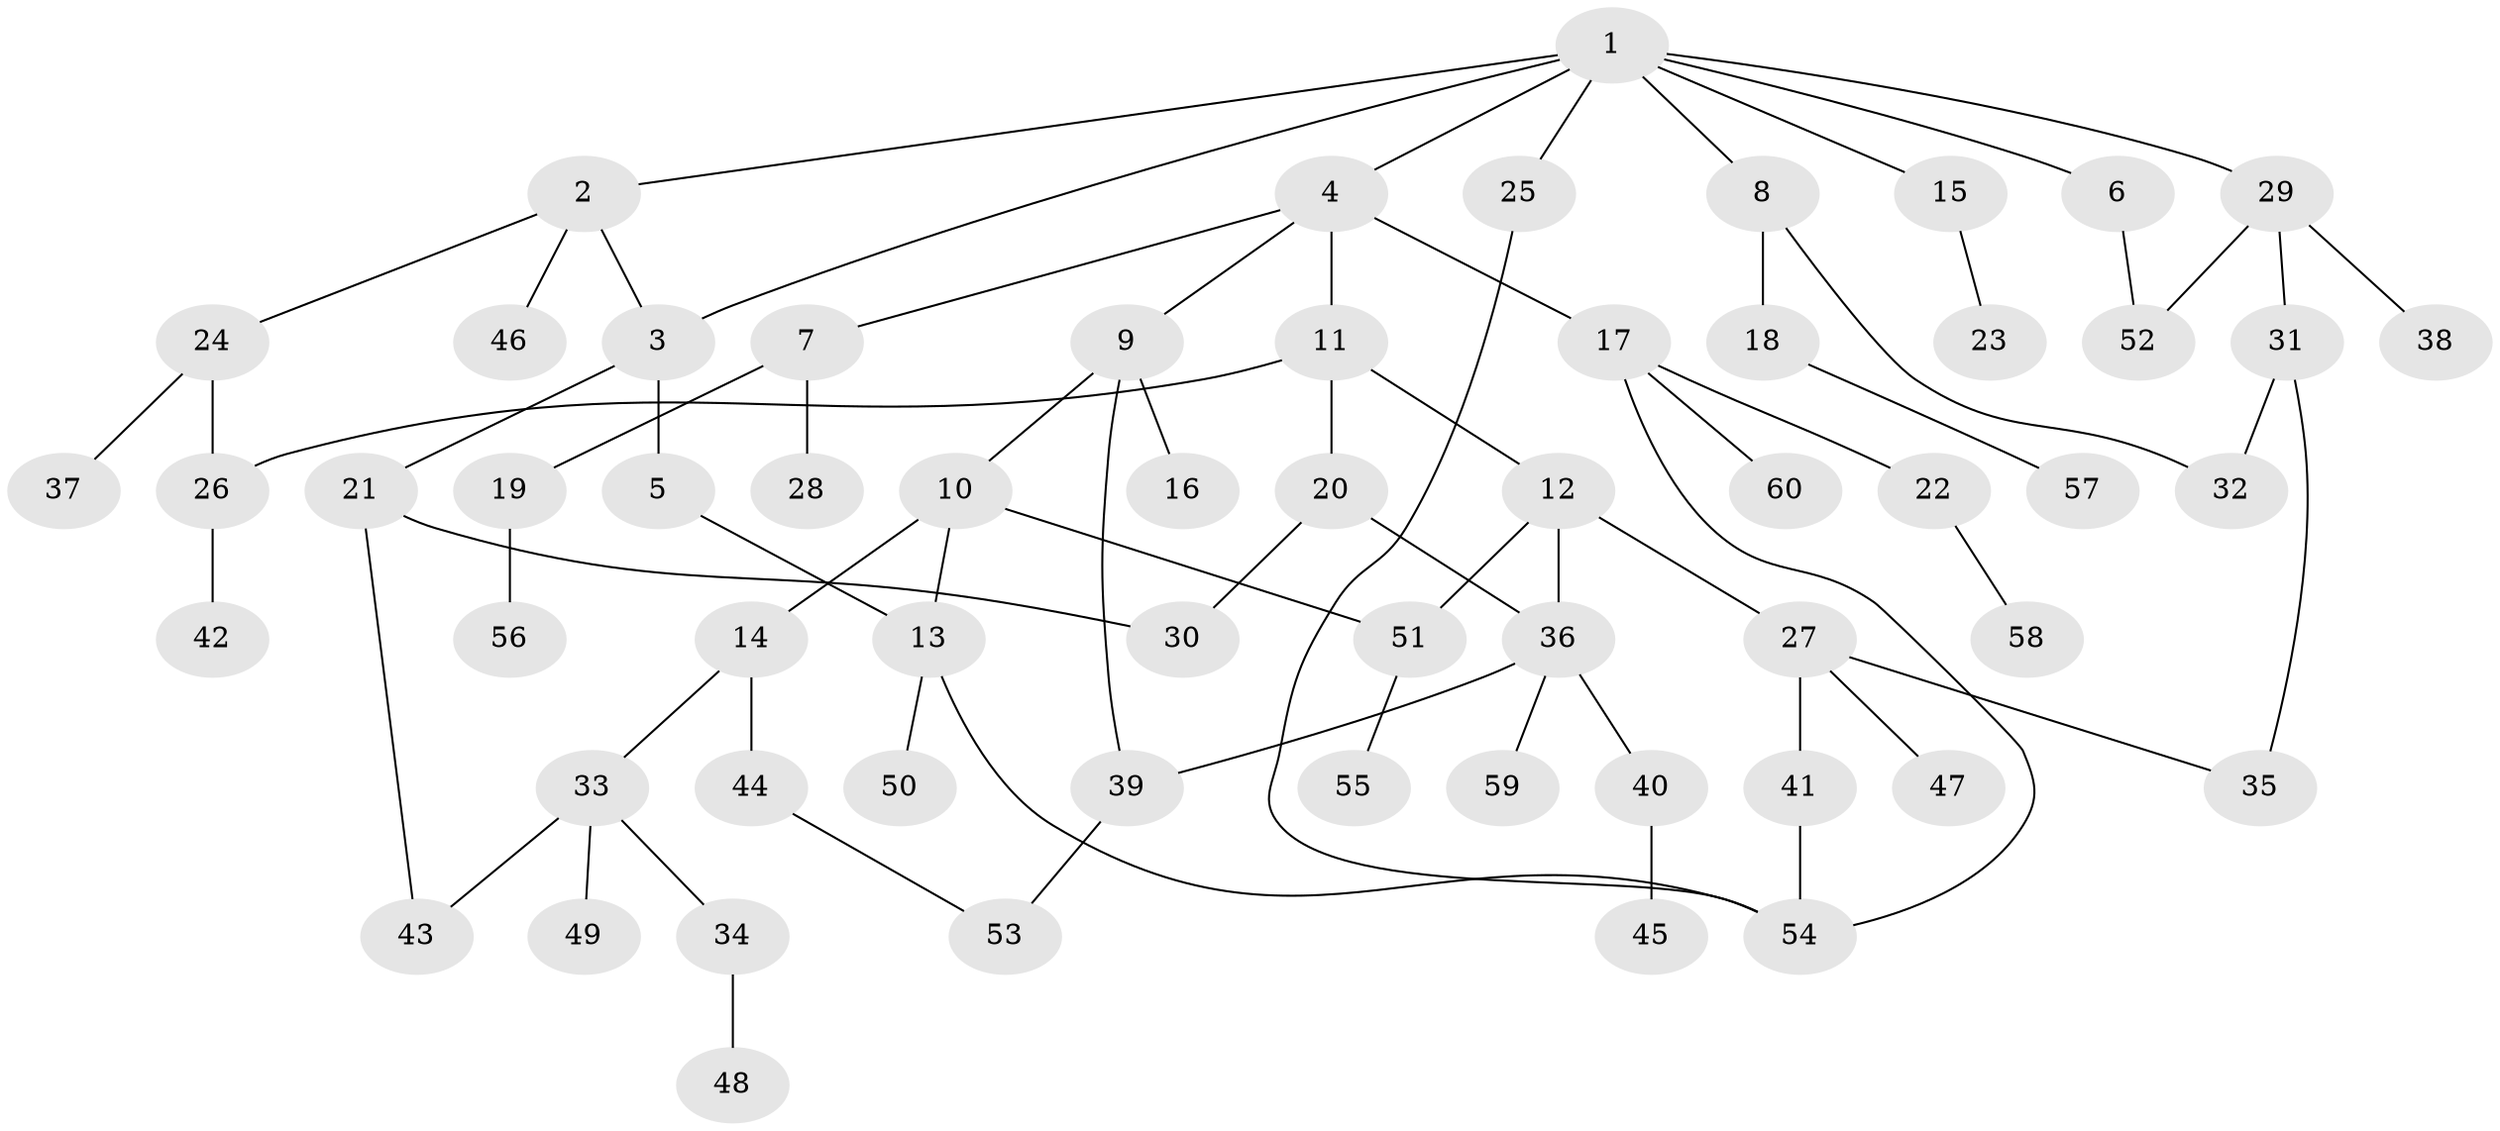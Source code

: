 // coarse degree distribution, {8: 0.027777777777777776, 5: 0.08333333333333333, 2: 0.19444444444444445, 3: 0.2222222222222222, 4: 0.1388888888888889, 6: 0.027777777777777776, 1: 0.3055555555555556}
// Generated by graph-tools (version 1.1) at 2025/41/03/06/25 10:41:25]
// undirected, 60 vertices, 74 edges
graph export_dot {
graph [start="1"]
  node [color=gray90,style=filled];
  1;
  2;
  3;
  4;
  5;
  6;
  7;
  8;
  9;
  10;
  11;
  12;
  13;
  14;
  15;
  16;
  17;
  18;
  19;
  20;
  21;
  22;
  23;
  24;
  25;
  26;
  27;
  28;
  29;
  30;
  31;
  32;
  33;
  34;
  35;
  36;
  37;
  38;
  39;
  40;
  41;
  42;
  43;
  44;
  45;
  46;
  47;
  48;
  49;
  50;
  51;
  52;
  53;
  54;
  55;
  56;
  57;
  58;
  59;
  60;
  1 -- 2;
  1 -- 3;
  1 -- 4;
  1 -- 6;
  1 -- 8;
  1 -- 15;
  1 -- 25;
  1 -- 29;
  2 -- 24;
  2 -- 46;
  2 -- 3;
  3 -- 5;
  3 -- 21;
  4 -- 7;
  4 -- 9;
  4 -- 11;
  4 -- 17;
  5 -- 13;
  6 -- 52;
  7 -- 19;
  7 -- 28;
  8 -- 18;
  8 -- 32;
  9 -- 10;
  9 -- 16;
  9 -- 39;
  10 -- 13;
  10 -- 14;
  10 -- 51;
  11 -- 12;
  11 -- 20;
  11 -- 26;
  12 -- 27;
  12 -- 36;
  12 -- 51;
  13 -- 50;
  13 -- 54;
  14 -- 33;
  14 -- 44;
  15 -- 23;
  17 -- 22;
  17 -- 60;
  17 -- 54;
  18 -- 57;
  19 -- 56;
  20 -- 30;
  20 -- 36;
  21 -- 43;
  21 -- 30;
  22 -- 58;
  24 -- 26;
  24 -- 37;
  25 -- 54;
  26 -- 42;
  27 -- 35;
  27 -- 41;
  27 -- 47;
  29 -- 31;
  29 -- 38;
  29 -- 52;
  31 -- 35;
  31 -- 32;
  33 -- 34;
  33 -- 49;
  33 -- 43;
  34 -- 48;
  36 -- 40;
  36 -- 59;
  36 -- 39;
  39 -- 53;
  40 -- 45;
  41 -- 54;
  44 -- 53;
  51 -- 55;
}
